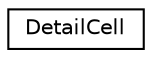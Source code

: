 digraph G
{
  edge [fontname="Helvetica",fontsize="10",labelfontname="Helvetica",labelfontsize="10"];
  node [fontname="Helvetica",fontsize="10",shape=record];
  rankdir="LR";
  Node1 [label="DetailCell",height=0.2,width=0.4,color="black", fillcolor="white", style="filled",URL="$interface_detail_cell.html"];
}
